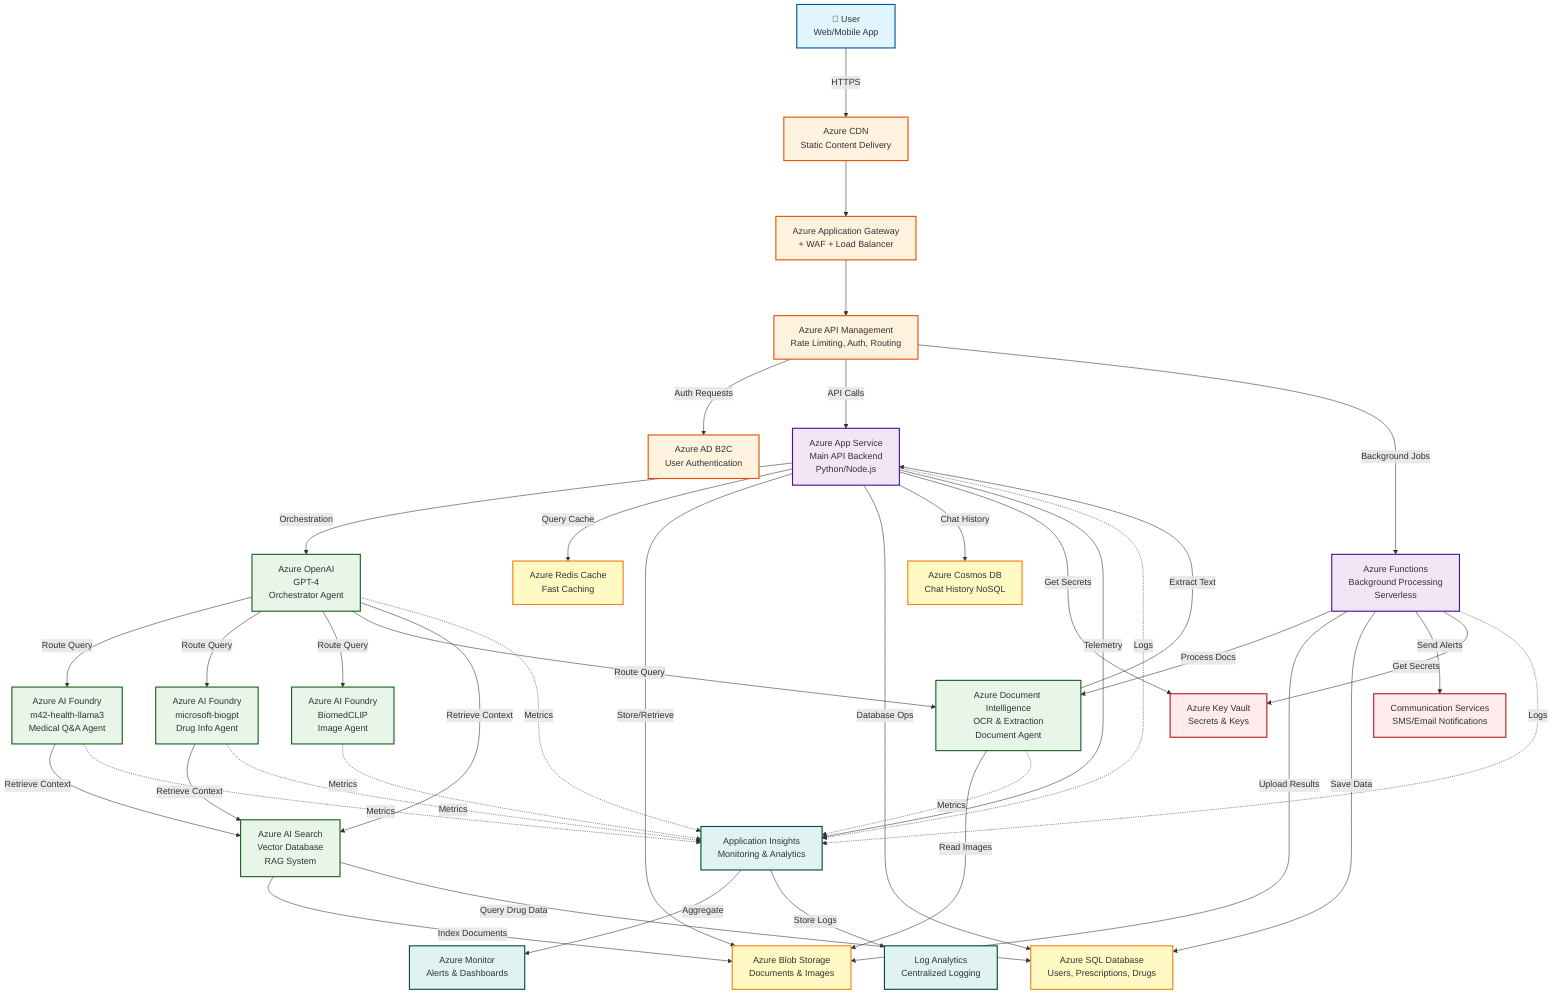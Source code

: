 %%{init: {'flowchart': {'nodeSpacing': 60, 'rankSpacing': 100, 'htmlLabels': true}, 'themeVariables': {'fontSize': '16px'}} }%%
graph TB
    %% User Layer
    User[👤 User<br/>Web/Mobile App]
    
    %% Entry Point
    CDN[Azure CDN<br/>Static Content Delivery]
    AppGateway[Azure Application Gateway<br/>+ WAF + Load Balancer]
    APIM[Azure API Management<br/>Rate Limiting, Auth, Routing]
    
    %% Authentication
    ADB2C[Azure AD B2C<br/>User Authentication]
    
    %% Compute Layer
    AppService[Azure App Service<br/>Main API Backend<br/>Python/Node.js]
    Functions[Azure Functions<br/>Background Processing<br/>Serverless]
    
    %% AI Services - Orchestrator
    OpenAI[Azure OpenAI<br/>GPT-4<br/>Orchestrator Agent]
    
    %% AI Services - Specialized Agents
    AIFoundry1[Azure AI Foundry<br/>m42-health-llama3<br/>Medical Q&A Agent]
    AIFoundry2[Azure AI Foundry<br/>microsoft-biogpt<br/>Drug Info Agent]
    AIFoundry3[Azure AI Foundry<br/>BiomedCLIP<br/>Image Agent]
    DocIntel[Azure Document Intelligence<br/>OCR & Extraction<br/>Document Agent]
    
    %% RAG System
    AISearch[Azure AI Search<br/>Vector Database<br/>RAG System]
    
    %% Storage Services
    BlobStorage[Azure Blob Storage<br/>Documents & Images]
    SQLDatabase[Azure SQL Database<br/>Users, Prescriptions, Drugs]
    CosmosDB[Azure Cosmos DB<br/>Chat History NoSQL]
    Redis[Azure Redis Cache<br/>Fast Caching]
    
    %% Security & Secrets
    KeyVault[Azure Key Vault<br/>Secrets & Keys]
    
    %% Monitoring
    AppInsights[Application Insights<br/>Monitoring & Analytics]
    Monitor[Azure Monitor<br/>Alerts & Dashboards]
    LogAnalytics[Log Analytics<br/>Centralized Logging]
    
    %% Communication
    CommServices[Communication Services<br/>SMS/Email Notifications]
    
    %% Connections - User Flow
    User -->|HTTPS| CDN
    CDN --> AppGateway
    AppGateway --> APIM
    
    %% API Management Routing
    APIM -->|Auth Requests| ADB2C
    APIM -->|API Calls| AppService
    APIM -->|Background Jobs| Functions
    
    %% App Service Connections
    AppService -->|Orchestration| OpenAI
    AppService -->|Query Cache| Redis
    AppService -->|Store/Retrieve| BlobStorage
    AppService -->|Database Ops| SQLDatabase
    AppService -->|Chat History| CosmosDB
    AppService -->|Get Secrets| KeyVault
    AppService -->|Telemetry| AppInsights
    
    %% Functions Connections
    Functions -->|Process Docs| DocIntel
    Functions -->|Upload Results| BlobStorage
    Functions -->|Save Data| SQLDatabase
    Functions -->|Send Alerts| CommServices
    Functions -->|Get Secrets| KeyVault
    
    %% Orchestrator to Agents
    OpenAI -->|Route Query| AIFoundry1
    OpenAI -->|Route Query| AIFoundry2
    OpenAI -->|Route Query| AIFoundry3
    OpenAI -->|Route Query| DocIntel
    
    %% Agents to RAG
    AIFoundry1 -->|Retrieve Context| AISearch
    AIFoundry2 -->|Retrieve Context| AISearch
    OpenAI -->|Retrieve Context| AISearch
    
    %% RAG to Knowledge Sources
    AISearch -->|Index Documents| BlobStorage
    AISearch -->|Query Drug Data| SQLDatabase
    
    %% Document Intelligence
    DocIntel -->|Read Images| BlobStorage
    DocIntel -->|Extract Text| AppService
    
    %% Monitoring Connections
    AppService -.->|Logs| AppInsights
    Functions -.->|Logs| AppInsights
    OpenAI -.->|Metrics| AppInsights
    AIFoundry1 -.->|Metrics| AppInsights
    AIFoundry2 -.->|Metrics| AppInsights
    AIFoundry3 -.->|Metrics| AppInsights
    DocIntel -.->|Metrics| AppInsights
    
    AppInsights -->|Aggregate| Monitor
    AppInsights -->|Store Logs| LogAnalytics
    
    %% Styling
    classDef userLayer fill:#e1f5ff,stroke:#01579b,stroke-width:2px
    classDef networkLayer fill:#fff3e0,stroke:#e65100,stroke-width:2px
    classDef computeLayer fill:#f3e5f5,stroke:#4a148c,stroke-width:2px
    classDef aiLayer fill:#e8f5e9,stroke:#1b5e20,stroke-width:2px
    classDef storageLayer fill:#fff9c4,stroke:#f57f17,stroke-width:2px
    classDef securityLayer fill:#ffebee,stroke:#b71c1c,stroke-width:2px
    classDef monitorLayer fill:#e0f2f1,stroke:#004d40,stroke-width:2px
    
    class User userLayer
    class CDN,AppGateway,APIM,ADB2C networkLayer
    class AppService,Functions computeLayer
    class OpenAI,AIFoundry1,AIFoundry2,AIFoundry3,DocIntel,AISearch aiLayer
    class BlobStorage,SQLDatabase,CosmosDB,Redis storageLayer
    class KeyVault,CommServices securityLayer
    class AppInsights,Monitor,LogAnalytics monitorLayer